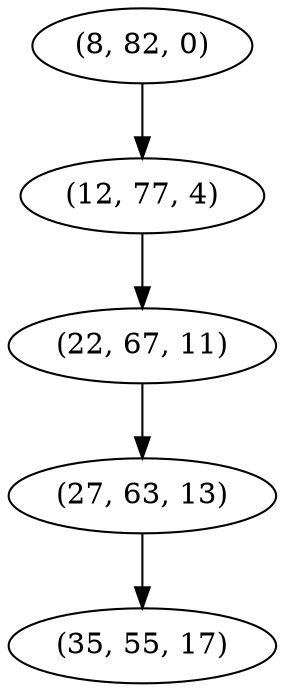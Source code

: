 digraph tree {
    "(8, 82, 0)";
    "(12, 77, 4)";
    "(22, 67, 11)";
    "(27, 63, 13)";
    "(35, 55, 17)";
    "(8, 82, 0)" -> "(12, 77, 4)";
    "(12, 77, 4)" -> "(22, 67, 11)";
    "(22, 67, 11)" -> "(27, 63, 13)";
    "(27, 63, 13)" -> "(35, 55, 17)";
}
